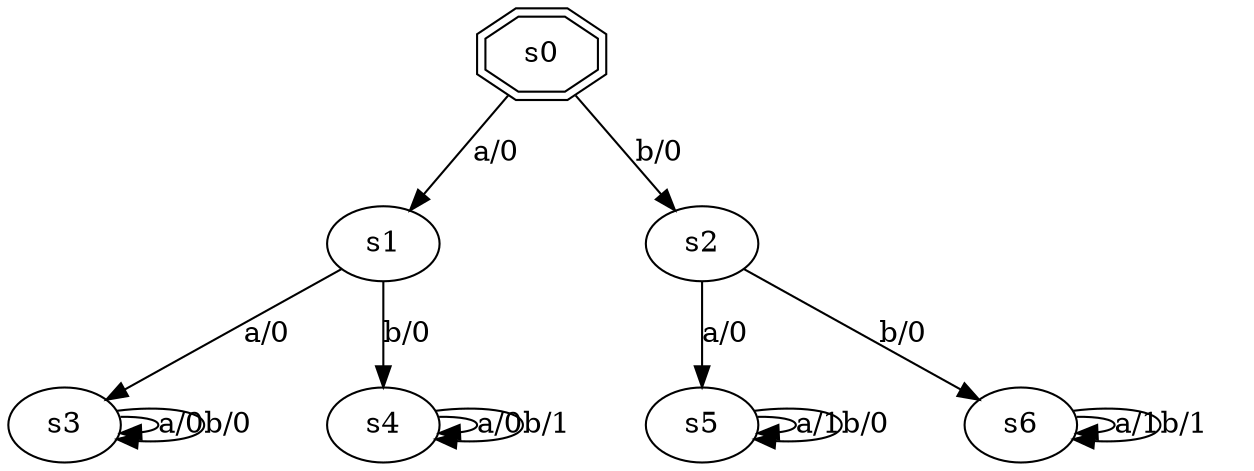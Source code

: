 digraph test_18 {
    s0 -> s1 [label="a/0"];
    s0 -> s2 [label="b/0"];
    s1 -> s3 [label="a/0"];
    s1 -> s4 [label="b/0"];
    s2 -> s5 [label="a/0"];
    s2 -> s6 [label="b/0"];
    s3 -> s3 [label="a/0"];
    s3 -> s3 [label="b/0"];
    s4 -> s4 [label="a/0"];
    s4 -> s4 [label="b/1"];
    s5 -> s5 [label="a/1"];
    s5 -> s5 [label="b/0"];
    s6 -> s6 [label="a/1"];
    s6 -> s6 [label="b/1"];
    s0 [shape=doubleoctagon];
}

